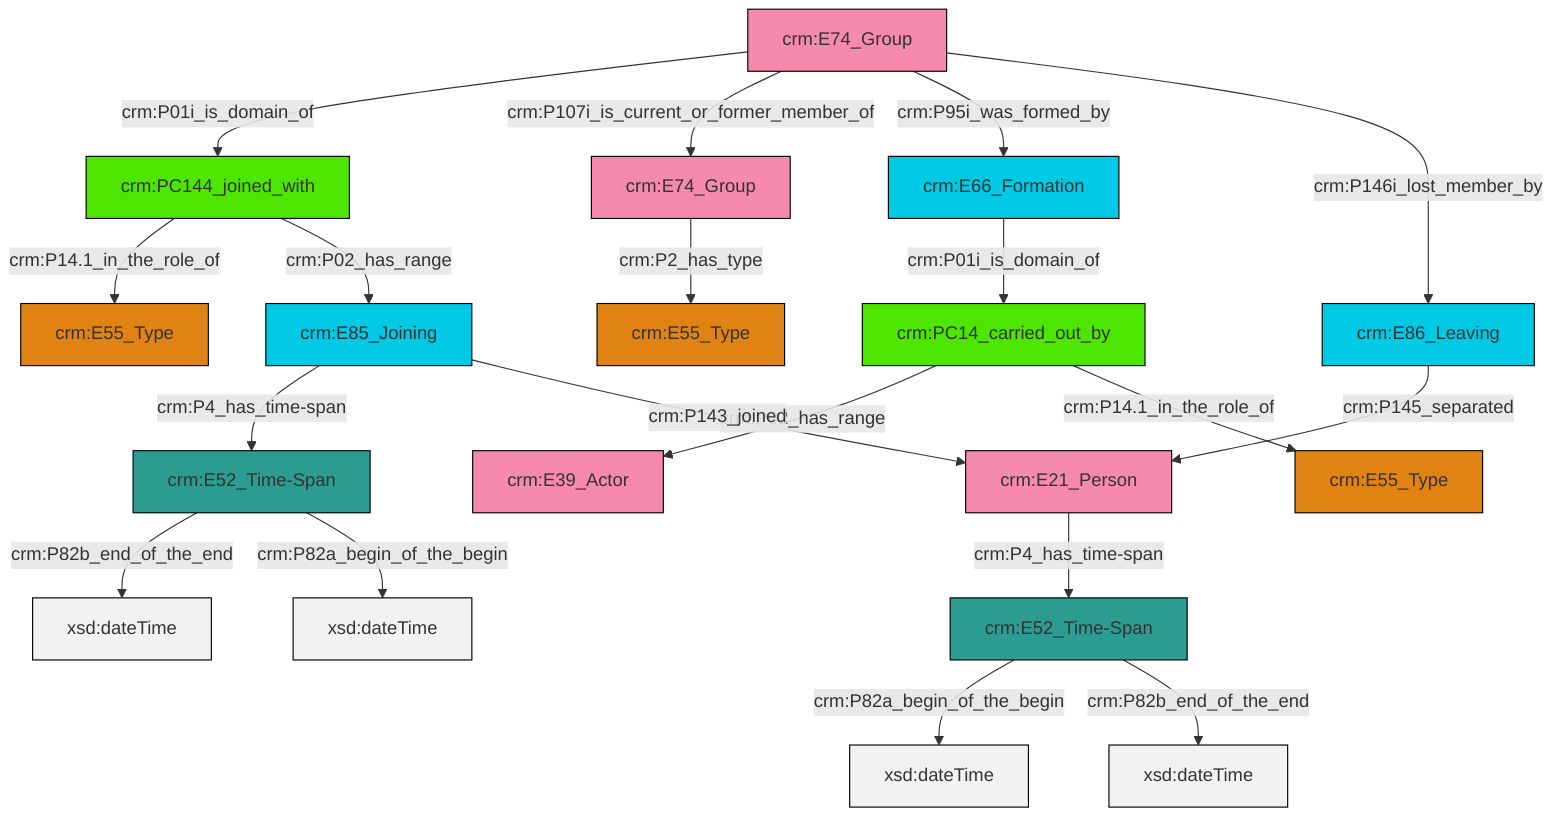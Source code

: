 graph TD
classDef Literal fill:#f2f2f2,stroke:#000000;
classDef CRM_Entity fill:#FFFFFF,stroke:#000000;
classDef Temporal_Entity fill:#00C9E6, stroke:#000000;
classDef Type fill:#E18312, stroke:#000000;
classDef Time-Span fill:#2C9C91, stroke:#000000;
classDef Appellation fill:#FFEB7F, stroke:#000000;
classDef Place fill:#008836, stroke:#000000;
classDef Persistent_Item fill:#B266B2, stroke:#000000;
classDef Conceptual_Object fill:#FFD700, stroke:#000000;
classDef Physical_Thing fill:#D2B48C, stroke:#000000;
classDef Actor fill:#f58aad, stroke:#000000;
classDef PC_Classes fill:#4ce600, stroke:#000000;
classDef Multi fill:#cccccc,stroke:#000000;

0["crm:E52_Time-Span"]:::Time-Span -->|crm:P82b_end_of_the_end| 1[xsd:dateTime]:::Literal
7["crm:E74_Group"]:::Actor -->|crm:P01i_is_domain_of| 8["crm:PC144_joined_with"]:::PC_Classes
0["crm:E52_Time-Span"]:::Time-Span -->|crm:P82a_begin_of_the_begin| 9[xsd:dateTime]:::Literal
10["crm:E52_Time-Span"]:::Time-Span -->|crm:P82a_begin_of_the_begin| 11[xsd:dateTime]:::Literal
12["crm:E85_Joining"]:::Temporal_Entity -->|crm:P4_has_time-span| 0["crm:E52_Time-Span"]:::Time-Span
13["crm:E74_Group"]:::Actor -->|crm:P2_has_type| 14["crm:E55_Type"]:::Type
7["crm:E74_Group"]:::Actor -->|crm:P107i_is_current_or_former_member_of| 13["crm:E74_Group"]:::Actor
17["crm:E86_Leaving"]:::Temporal_Entity -->|crm:P145_separated| 18["crm:E21_Person"]:::Actor
8["crm:PC144_joined_with"]:::PC_Classes -->|crm:P14.1_in_the_role_of| 2["crm:E55_Type"]:::Type
8["crm:PC144_joined_with"]:::PC_Classes -->|crm:P02_has_range| 12["crm:E85_Joining"]:::Temporal_Entity
7["crm:E74_Group"]:::Actor -->|crm:P95i_was_formed_by| 20["crm:E66_Formation"]:::Temporal_Entity
18["crm:E21_Person"]:::Actor -->|crm:P4_has_time-span| 10["crm:E52_Time-Span"]:::Time-Span
15["crm:PC14_carried_out_by"]:::PC_Classes -->|crm:P02_has_range| 25["crm:E39_Actor"]:::Actor
20["crm:E66_Formation"]:::Temporal_Entity -->|crm:P01i_is_domain_of| 15["crm:PC14_carried_out_by"]:::PC_Classes
15["crm:PC14_carried_out_by"]:::PC_Classes -->|crm:P14.1_in_the_role_of| 4["crm:E55_Type"]:::Type
7["crm:E74_Group"]:::Actor -->|crm:P146i_lost_member_by| 17["crm:E86_Leaving"]:::Temporal_Entity
12["crm:E85_Joining"]:::Temporal_Entity -->|crm:P143_joined| 18["crm:E21_Person"]:::Actor
10["crm:E52_Time-Span"]:::Time-Span -->|crm:P82b_end_of_the_end| 32[xsd:dateTime]:::Literal